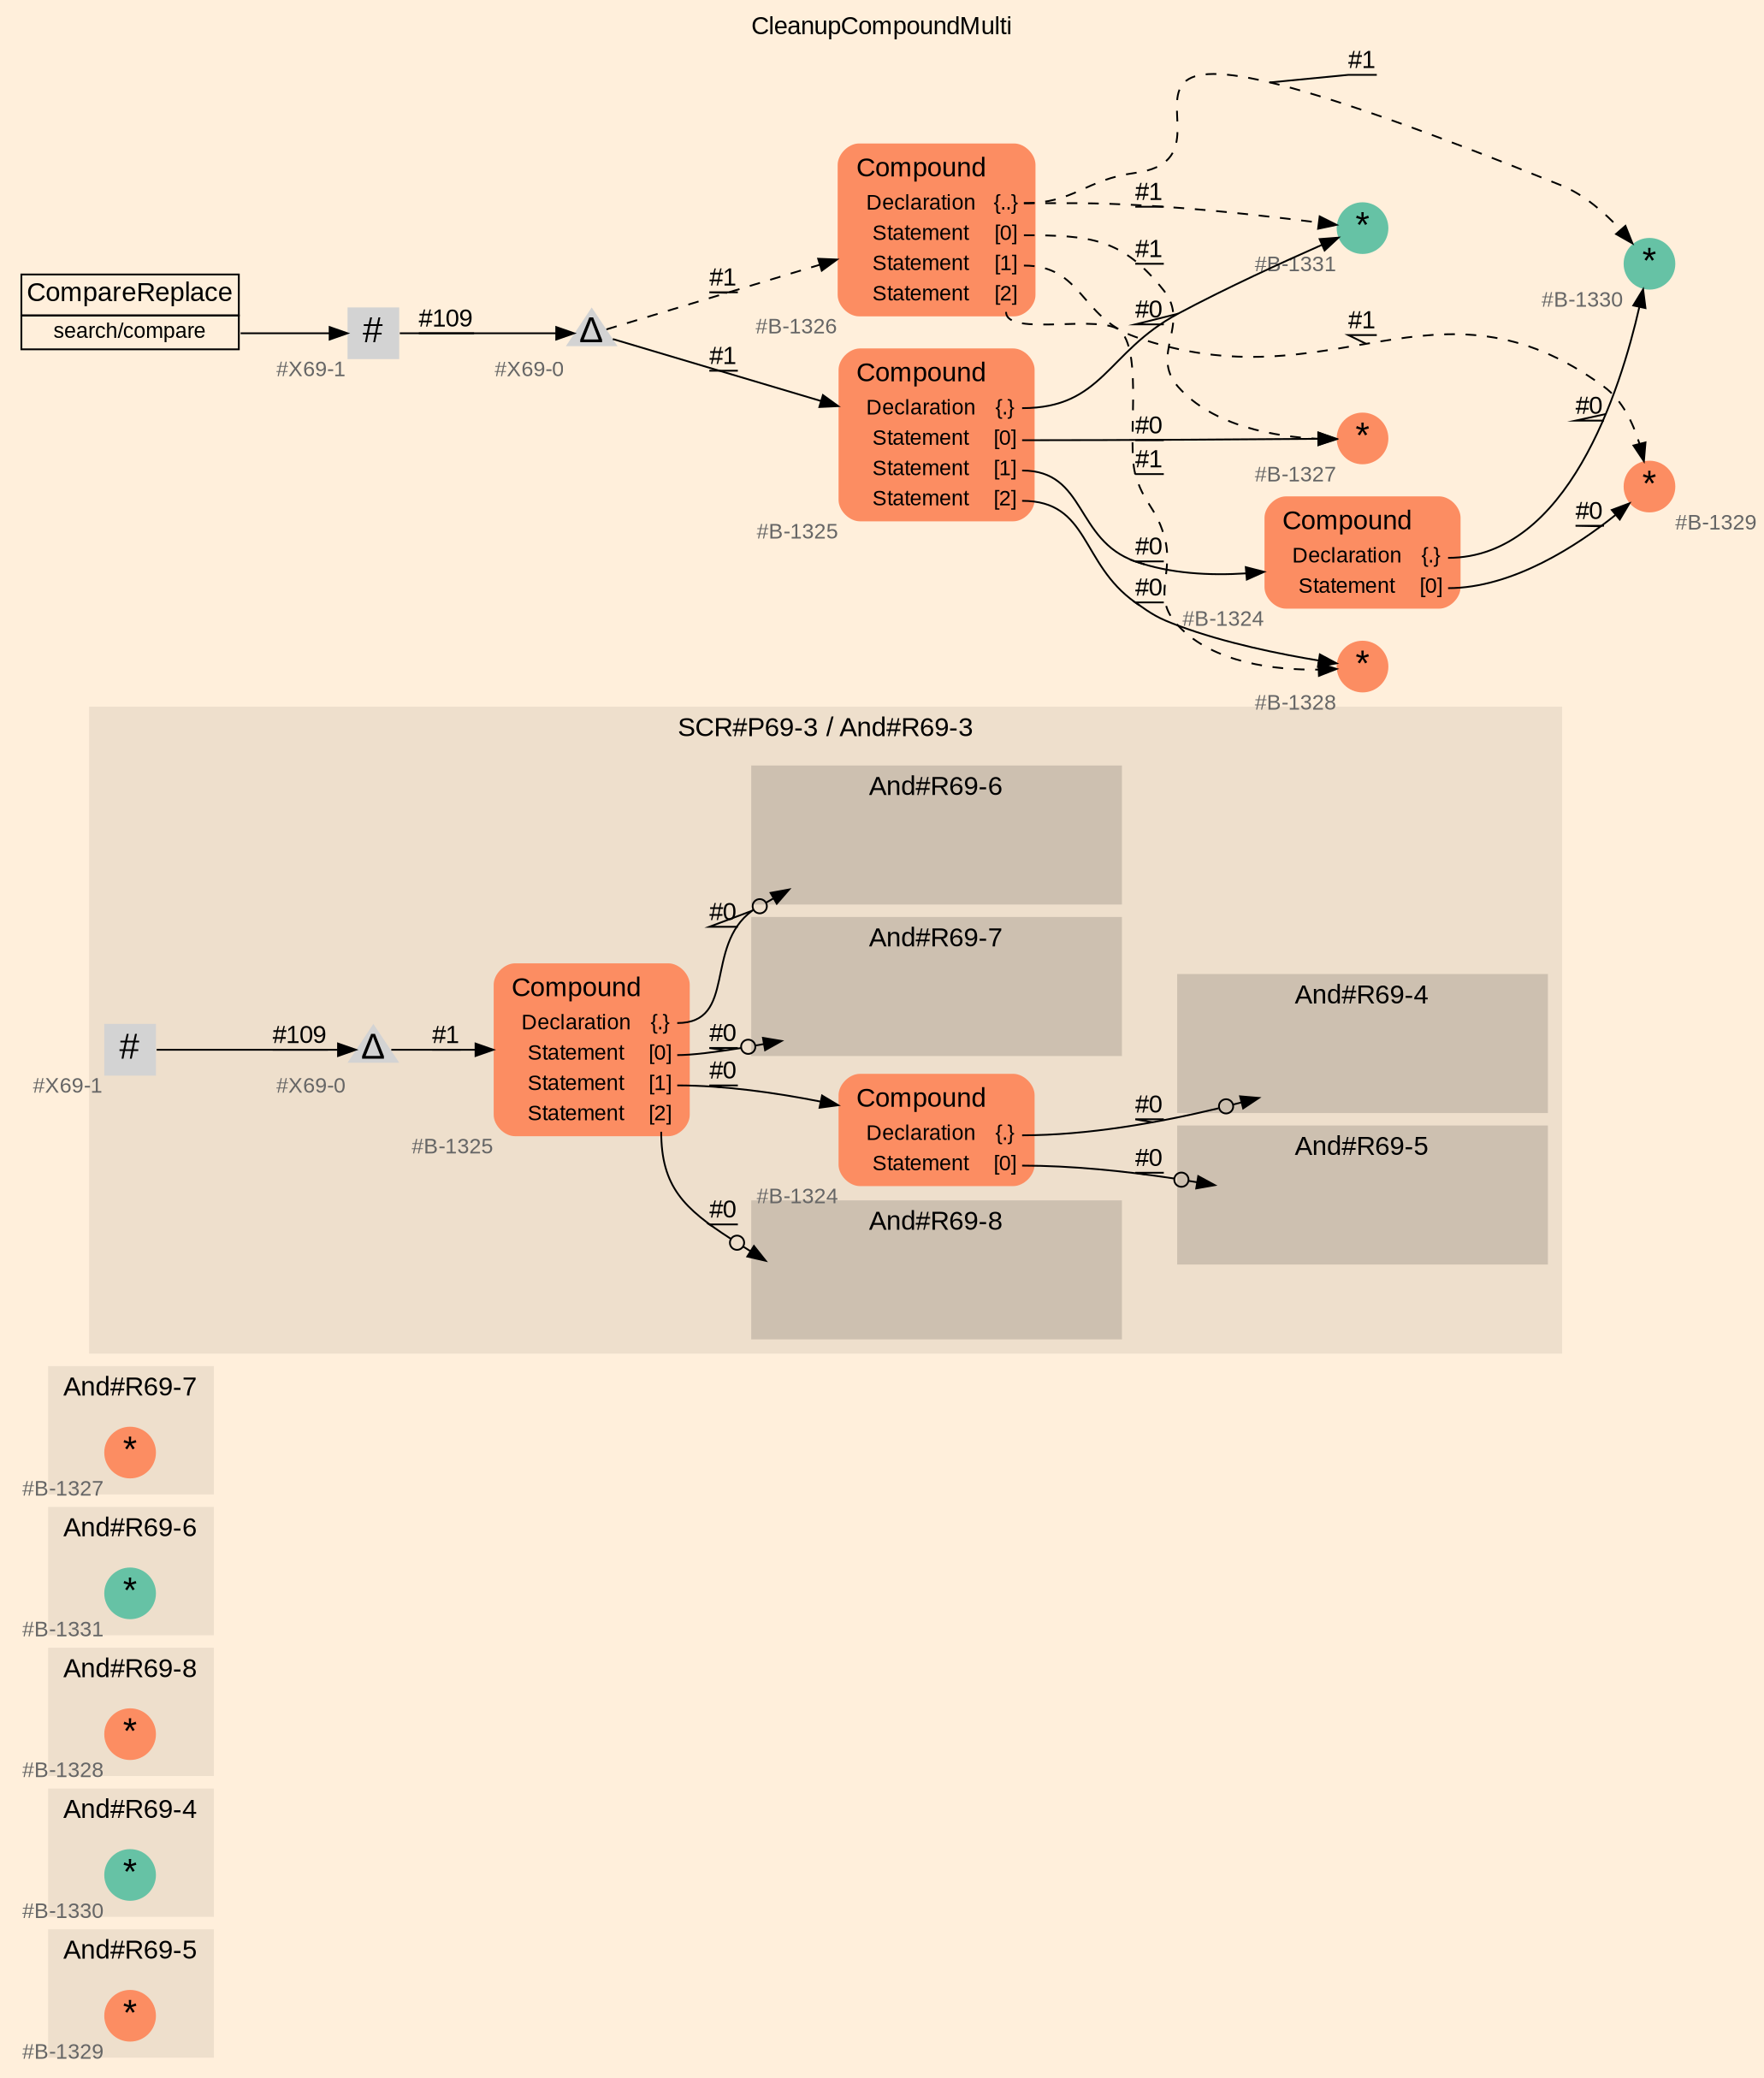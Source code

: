 digraph "CleanupCompoundMulti" {
label = "CleanupCompoundMulti"
labelloc = t
graph [
    rankdir = "LR"
    ranksep = 0.3
    bgcolor = antiquewhite1
    color = black
    fontcolor = black
    fontname = "Arial"
];
node [
    fontname = "Arial"
];
edge [
    fontname = "Arial"
];

// -------------------- figure And#R69-5 --------------------
// -------- region And#R69-5 ----------
subgraph "clusterAnd#R69-5" {
    label = "And#R69-5"
    style = "filled"
    color = antiquewhite2
    fontsize = "15"
    // -------- block And#R69-5/#B-1329 ----------
    "And#R69-5/#B-1329" [
        fillcolor = "/set28/2"
        xlabel = "#B-1329"
        fontsize = "12"
        fontcolor = grey40
        shape = "circle"
        label = <<FONT COLOR="black" POINT-SIZE="20">*</FONT>>
        style = "filled"
        penwidth = 0.0
        fixedsize = true
        width = 0.4
        height = 0.4
    ];
    
}


// -------------------- figure And#R69-4 --------------------
// -------- region And#R69-4 ----------
subgraph "clusterAnd#R69-4" {
    label = "And#R69-4"
    style = "filled"
    color = antiquewhite2
    fontsize = "15"
    // -------- block And#R69-4/#B-1330 ----------
    "And#R69-4/#B-1330" [
        fillcolor = "/set28/1"
        xlabel = "#B-1330"
        fontsize = "12"
        fontcolor = grey40
        shape = "circle"
        label = <<FONT COLOR="black" POINT-SIZE="20">*</FONT>>
        style = "filled"
        penwidth = 0.0
        fixedsize = true
        width = 0.4
        height = 0.4
    ];
    
}


// -------------------- figure And#R69-8 --------------------
// -------- region And#R69-8 ----------
subgraph "clusterAnd#R69-8" {
    label = "And#R69-8"
    style = "filled"
    color = antiquewhite2
    fontsize = "15"
    // -------- block And#R69-8/#B-1328 ----------
    "And#R69-8/#B-1328" [
        fillcolor = "/set28/2"
        xlabel = "#B-1328"
        fontsize = "12"
        fontcolor = grey40
        shape = "circle"
        label = <<FONT COLOR="black" POINT-SIZE="20">*</FONT>>
        style = "filled"
        penwidth = 0.0
        fixedsize = true
        width = 0.4
        height = 0.4
    ];
    
}


// -------------------- figure And#R69-6 --------------------
// -------- region And#R69-6 ----------
subgraph "clusterAnd#R69-6" {
    label = "And#R69-6"
    style = "filled"
    color = antiquewhite2
    fontsize = "15"
    // -------- block And#R69-6/#B-1331 ----------
    "And#R69-6/#B-1331" [
        fillcolor = "/set28/1"
        xlabel = "#B-1331"
        fontsize = "12"
        fontcolor = grey40
        shape = "circle"
        label = <<FONT COLOR="black" POINT-SIZE="20">*</FONT>>
        style = "filled"
        penwidth = 0.0
        fixedsize = true
        width = 0.4
        height = 0.4
    ];
    
}


// -------------------- figure And#R69-7 --------------------
// -------- region And#R69-7 ----------
subgraph "clusterAnd#R69-7" {
    label = "And#R69-7"
    style = "filled"
    color = antiquewhite2
    fontsize = "15"
    // -------- block And#R69-7/#B-1327 ----------
    "And#R69-7/#B-1327" [
        fillcolor = "/set28/2"
        xlabel = "#B-1327"
        fontsize = "12"
        fontcolor = grey40
        shape = "circle"
        label = <<FONT COLOR="black" POINT-SIZE="20">*</FONT>>
        style = "filled"
        penwidth = 0.0
        fixedsize = true
        width = 0.4
        height = 0.4
    ];
    
}


// -------------------- figure And#R69-3 --------------------
// -------- region And#R69-3 ----------
subgraph "clusterAnd#R69-3" {
    label = "SCR#P69-3 / And#R69-3"
    style = "filled"
    color = antiquewhite2
    fontsize = "15"
    // -------- block And#R69-3/#B-1325 ----------
    "And#R69-3/#B-1325" [
        fillcolor = "/set28/2"
        xlabel = "#B-1325"
        fontsize = "12"
        fontcolor = grey40
        shape = "plaintext"
        label = <<TABLE BORDER="0" CELLBORDER="0" CELLSPACING="0">
         <TR><TD><FONT COLOR="black" POINT-SIZE="15">Compound</FONT></TD></TR>
         <TR><TD><FONT COLOR="black" POINT-SIZE="12">Declaration</FONT></TD><TD PORT="port0"><FONT COLOR="black" POINT-SIZE="12">{.}</FONT></TD></TR>
         <TR><TD><FONT COLOR="black" POINT-SIZE="12">Statement</FONT></TD><TD PORT="port1"><FONT COLOR="black" POINT-SIZE="12">[0]</FONT></TD></TR>
         <TR><TD><FONT COLOR="black" POINT-SIZE="12">Statement</FONT></TD><TD PORT="port2"><FONT COLOR="black" POINT-SIZE="12">[1]</FONT></TD></TR>
         <TR><TD><FONT COLOR="black" POINT-SIZE="12">Statement</FONT></TD><TD PORT="port3"><FONT COLOR="black" POINT-SIZE="12">[2]</FONT></TD></TR>
        </TABLE>>
        style = "rounded,filled"
    ];
    
    // -------- block And#R69-3/#B-1324 ----------
    "And#R69-3/#B-1324" [
        fillcolor = "/set28/2"
        xlabel = "#B-1324"
        fontsize = "12"
        fontcolor = grey40
        shape = "plaintext"
        label = <<TABLE BORDER="0" CELLBORDER="0" CELLSPACING="0">
         <TR><TD><FONT COLOR="black" POINT-SIZE="15">Compound</FONT></TD></TR>
         <TR><TD><FONT COLOR="black" POINT-SIZE="12">Declaration</FONT></TD><TD PORT="port0"><FONT COLOR="black" POINT-SIZE="12">{.}</FONT></TD></TR>
         <TR><TD><FONT COLOR="black" POINT-SIZE="12">Statement</FONT></TD><TD PORT="port1"><FONT COLOR="black" POINT-SIZE="12">[0]</FONT></TD></TR>
        </TABLE>>
        style = "rounded,filled"
    ];
    
    // -------- block And#R69-3/#X69-0 ----------
    "And#R69-3/#X69-0" [
        xlabel = "#X69-0"
        fontsize = "12"
        fontcolor = grey40
        shape = "triangle"
        label = <<FONT COLOR="black" POINT-SIZE="20">Δ</FONT>>
        style = "filled"
        penwidth = 0.0
        fixedsize = true
        width = 0.4
        height = 0.4
    ];
    
    // -------- block And#R69-3/#X69-1 ----------
    "And#R69-3/#X69-1" [
        xlabel = "#X69-1"
        fontsize = "12"
        fontcolor = grey40
        shape = "square"
        label = <<FONT COLOR="black" POINT-SIZE="20">#</FONT>>
        style = "filled"
        penwidth = 0.0
        fixedsize = true
        width = 0.4
        height = 0.4
    ];
    
    // -------- region And#R69-3/And#R69-4 ----------
    subgraph "clusterAnd#R69-3/And#R69-4" {
        label = "And#R69-4"
        style = "filled"
        color = antiquewhite3
        fontsize = "15"
        // -------- block And#R69-3/And#R69-4/#B-1330 ----------
        "And#R69-3/And#R69-4/#B-1330" [
            fillcolor = "/set28/1"
            xlabel = "#B-1330"
            fontsize = "12"
            fontcolor = grey40
            shape = "none"
            style = "invisible"
        ];
        
    }
    
    // -------- region And#R69-3/And#R69-5 ----------
    subgraph "clusterAnd#R69-3/And#R69-5" {
        label = "And#R69-5"
        style = "filled"
        color = antiquewhite3
        fontsize = "15"
        // -------- block And#R69-3/And#R69-5/#B-1329 ----------
        "And#R69-3/And#R69-5/#B-1329" [
            fillcolor = "/set28/2"
            xlabel = "#B-1329"
            fontsize = "12"
            fontcolor = grey40
            shape = "none"
            style = "invisible"
        ];
        
    }
    
    // -------- region And#R69-3/And#R69-6 ----------
    subgraph "clusterAnd#R69-3/And#R69-6" {
        label = "And#R69-6"
        style = "filled"
        color = antiquewhite3
        fontsize = "15"
        // -------- block And#R69-3/And#R69-6/#B-1331 ----------
        "And#R69-3/And#R69-6/#B-1331" [
            fillcolor = "/set28/1"
            xlabel = "#B-1331"
            fontsize = "12"
            fontcolor = grey40
            shape = "none"
            style = "invisible"
        ];
        
    }
    
    // -------- region And#R69-3/And#R69-7 ----------
    subgraph "clusterAnd#R69-3/And#R69-7" {
        label = "And#R69-7"
        style = "filled"
        color = antiquewhite3
        fontsize = "15"
        // -------- block And#R69-3/And#R69-7/#B-1327 ----------
        "And#R69-3/And#R69-7/#B-1327" [
            fillcolor = "/set28/2"
            xlabel = "#B-1327"
            fontsize = "12"
            fontcolor = grey40
            shape = "none"
            style = "invisible"
        ];
        
    }
    
    // -------- region And#R69-3/And#R69-8 ----------
    subgraph "clusterAnd#R69-3/And#R69-8" {
        label = "And#R69-8"
        style = "filled"
        color = antiquewhite3
        fontsize = "15"
        // -------- block And#R69-3/And#R69-8/#B-1328 ----------
        "And#R69-3/And#R69-8/#B-1328" [
            fillcolor = "/set28/2"
            xlabel = "#B-1328"
            fontsize = "12"
            fontcolor = grey40
            shape = "none"
            style = "invisible"
        ];
        
    }
    
}

"And#R69-3/#B-1325":port0 -> "And#R69-3/And#R69-6/#B-1331" [
    arrowhead="normalnoneodot"
    label = "#0"
    decorate = true
    color = black
    fontcolor = black
];

"And#R69-3/#B-1325":port1 -> "And#R69-3/And#R69-7/#B-1327" [
    arrowhead="normalnoneodot"
    label = "#0"
    decorate = true
    color = black
    fontcolor = black
];

"And#R69-3/#B-1325":port2 -> "And#R69-3/#B-1324" [
    label = "#0"
    decorate = true
    color = black
    fontcolor = black
];

"And#R69-3/#B-1325":port3 -> "And#R69-3/And#R69-8/#B-1328" [
    arrowhead="normalnoneodot"
    label = "#0"
    decorate = true
    color = black
    fontcolor = black
];

"And#R69-3/#B-1324":port0 -> "And#R69-3/And#R69-4/#B-1330" [
    arrowhead="normalnoneodot"
    label = "#0"
    decorate = true
    color = black
    fontcolor = black
];

"And#R69-3/#B-1324":port1 -> "And#R69-3/And#R69-5/#B-1329" [
    arrowhead="normalnoneodot"
    label = "#0"
    decorate = true
    color = black
    fontcolor = black
];

"And#R69-3/#X69-0" -> "And#R69-3/#B-1325" [
    label = "#1"
    decorate = true
    color = black
    fontcolor = black
];

"And#R69-3/#X69-1" -> "And#R69-3/#X69-0" [
    label = "#109"
    decorate = true
    color = black
    fontcolor = black
];


// -------------------- transformation figure --------------------
// -------- block CR#X69-2 ----------
"CR#X69-2" [
    fillcolor = antiquewhite1
    fontsize = "12"
    fontcolor = grey40
    shape = "plaintext"
    label = <<TABLE BORDER="0" CELLBORDER="1" CELLSPACING="0">
     <TR><TD><FONT COLOR="black" POINT-SIZE="15">CompareReplace</FONT></TD></TR>
     <TR><TD PORT="port0"><FONT COLOR="black" POINT-SIZE="12">search/compare</FONT></TD></TR>
    </TABLE>>
    style = "filled"
    color = black
];

// -------- block #X69-1 ----------
"#X69-1" [
    xlabel = "#X69-1"
    fontsize = "12"
    fontcolor = grey40
    shape = "square"
    label = <<FONT COLOR="black" POINT-SIZE="20">#</FONT>>
    style = "filled"
    penwidth = 0.0
    fixedsize = true
    width = 0.4
    height = 0.4
];

// -------- block #X69-0 ----------
"#X69-0" [
    xlabel = "#X69-0"
    fontsize = "12"
    fontcolor = grey40
    shape = "triangle"
    label = <<FONT COLOR="black" POINT-SIZE="20">Δ</FONT>>
    style = "filled"
    penwidth = 0.0
    fixedsize = true
    width = 0.4
    height = 0.4
];

// -------- block #B-1325 ----------
"#B-1325" [
    fillcolor = "/set28/2"
    xlabel = "#B-1325"
    fontsize = "12"
    fontcolor = grey40
    shape = "plaintext"
    label = <<TABLE BORDER="0" CELLBORDER="0" CELLSPACING="0">
     <TR><TD><FONT COLOR="black" POINT-SIZE="15">Compound</FONT></TD></TR>
     <TR><TD><FONT COLOR="black" POINT-SIZE="12">Declaration</FONT></TD><TD PORT="port0"><FONT COLOR="black" POINT-SIZE="12">{.}</FONT></TD></TR>
     <TR><TD><FONT COLOR="black" POINT-SIZE="12">Statement</FONT></TD><TD PORT="port1"><FONT COLOR="black" POINT-SIZE="12">[0]</FONT></TD></TR>
     <TR><TD><FONT COLOR="black" POINT-SIZE="12">Statement</FONT></TD><TD PORT="port2"><FONT COLOR="black" POINT-SIZE="12">[1]</FONT></TD></TR>
     <TR><TD><FONT COLOR="black" POINT-SIZE="12">Statement</FONT></TD><TD PORT="port3"><FONT COLOR="black" POINT-SIZE="12">[2]</FONT></TD></TR>
    </TABLE>>
    style = "rounded,filled"
];

// -------- block #B-1331 ----------
"#B-1331" [
    fillcolor = "/set28/1"
    xlabel = "#B-1331"
    fontsize = "12"
    fontcolor = grey40
    shape = "circle"
    label = <<FONT COLOR="black" POINT-SIZE="20">*</FONT>>
    style = "filled"
    penwidth = 0.0
    fixedsize = true
    width = 0.4
    height = 0.4
];

// -------- block #B-1327 ----------
"#B-1327" [
    fillcolor = "/set28/2"
    xlabel = "#B-1327"
    fontsize = "12"
    fontcolor = grey40
    shape = "circle"
    label = <<FONT COLOR="black" POINT-SIZE="20">*</FONT>>
    style = "filled"
    penwidth = 0.0
    fixedsize = true
    width = 0.4
    height = 0.4
];

// -------- block #B-1324 ----------
"#B-1324" [
    fillcolor = "/set28/2"
    xlabel = "#B-1324"
    fontsize = "12"
    fontcolor = grey40
    shape = "plaintext"
    label = <<TABLE BORDER="0" CELLBORDER="0" CELLSPACING="0">
     <TR><TD><FONT COLOR="black" POINT-SIZE="15">Compound</FONT></TD></TR>
     <TR><TD><FONT COLOR="black" POINT-SIZE="12">Declaration</FONT></TD><TD PORT="port0"><FONT COLOR="black" POINT-SIZE="12">{.}</FONT></TD></TR>
     <TR><TD><FONT COLOR="black" POINT-SIZE="12">Statement</FONT></TD><TD PORT="port1"><FONT COLOR="black" POINT-SIZE="12">[0]</FONT></TD></TR>
    </TABLE>>
    style = "rounded,filled"
];

// -------- block #B-1330 ----------
"#B-1330" [
    fillcolor = "/set28/1"
    xlabel = "#B-1330"
    fontsize = "12"
    fontcolor = grey40
    shape = "circle"
    label = <<FONT COLOR="black" POINT-SIZE="20">*</FONT>>
    style = "filled"
    penwidth = 0.0
    fixedsize = true
    width = 0.4
    height = 0.4
];

// -------- block #B-1329 ----------
"#B-1329" [
    fillcolor = "/set28/2"
    xlabel = "#B-1329"
    fontsize = "12"
    fontcolor = grey40
    shape = "circle"
    label = <<FONT COLOR="black" POINT-SIZE="20">*</FONT>>
    style = "filled"
    penwidth = 0.0
    fixedsize = true
    width = 0.4
    height = 0.4
];

// -------- block #B-1328 ----------
"#B-1328" [
    fillcolor = "/set28/2"
    xlabel = "#B-1328"
    fontsize = "12"
    fontcolor = grey40
    shape = "circle"
    label = <<FONT COLOR="black" POINT-SIZE="20">*</FONT>>
    style = "filled"
    penwidth = 0.0
    fixedsize = true
    width = 0.4
    height = 0.4
];

// -------- block #B-1326 ----------
"#B-1326" [
    fillcolor = "/set28/2"
    xlabel = "#B-1326"
    fontsize = "12"
    fontcolor = grey40
    shape = "plaintext"
    label = <<TABLE BORDER="0" CELLBORDER="0" CELLSPACING="0">
     <TR><TD><FONT COLOR="black" POINT-SIZE="15">Compound</FONT></TD></TR>
     <TR><TD><FONT COLOR="black" POINT-SIZE="12">Declaration</FONT></TD><TD PORT="port0"><FONT COLOR="black" POINT-SIZE="12">{..}</FONT></TD></TR>
     <TR><TD><FONT COLOR="black" POINT-SIZE="12">Statement</FONT></TD><TD PORT="port1"><FONT COLOR="black" POINT-SIZE="12">[0]</FONT></TD></TR>
     <TR><TD><FONT COLOR="black" POINT-SIZE="12">Statement</FONT></TD><TD PORT="port2"><FONT COLOR="black" POINT-SIZE="12">[1]</FONT></TD></TR>
     <TR><TD><FONT COLOR="black" POINT-SIZE="12">Statement</FONT></TD><TD PORT="port3"><FONT COLOR="black" POINT-SIZE="12">[2]</FONT></TD></TR>
    </TABLE>>
    style = "rounded,filled"
];

"CR#X69-2":port0 -> "#X69-1" [
    label = ""
    decorate = true
    color = black
    fontcolor = black
];

"#X69-1" -> "#X69-0" [
    label = "#109"
    decorate = true
    color = black
    fontcolor = black
];

"#X69-0" -> "#B-1325" [
    label = "#1"
    decorate = true
    color = black
    fontcolor = black
];

"#X69-0" -> "#B-1326" [
    style="dashed"
    label = "#1"
    decorate = true
    color = black
    fontcolor = black
];

"#B-1325":port0 -> "#B-1331" [
    label = "#0"
    decorate = true
    color = black
    fontcolor = black
];

"#B-1325":port1 -> "#B-1327" [
    label = "#0"
    decorate = true
    color = black
    fontcolor = black
];

"#B-1325":port2 -> "#B-1324" [
    label = "#0"
    decorate = true
    color = black
    fontcolor = black
];

"#B-1325":port3 -> "#B-1328" [
    label = "#0"
    decorate = true
    color = black
    fontcolor = black
];

"#B-1324":port0 -> "#B-1330" [
    label = "#0"
    decorate = true
    color = black
    fontcolor = black
];

"#B-1324":port1 -> "#B-1329" [
    label = "#0"
    decorate = true
    color = black
    fontcolor = black
];

"#B-1326":port0 -> "#B-1330" [
    style="dashed"
    label = "#1"
    decorate = true
    color = black
    fontcolor = black
];

"#B-1326":port0 -> "#B-1331" [
    style="dashed"
    label = "#1"
    decorate = true
    color = black
    fontcolor = black
];

"#B-1326":port1 -> "#B-1327" [
    style="dashed"
    label = "#1"
    decorate = true
    color = black
    fontcolor = black
];

"#B-1326":port2 -> "#B-1329" [
    style="dashed"
    label = "#1"
    decorate = true
    color = black
    fontcolor = black
];

"#B-1326":port3 -> "#B-1328" [
    style="dashed"
    label = "#1"
    decorate = true
    color = black
    fontcolor = black
];


}
